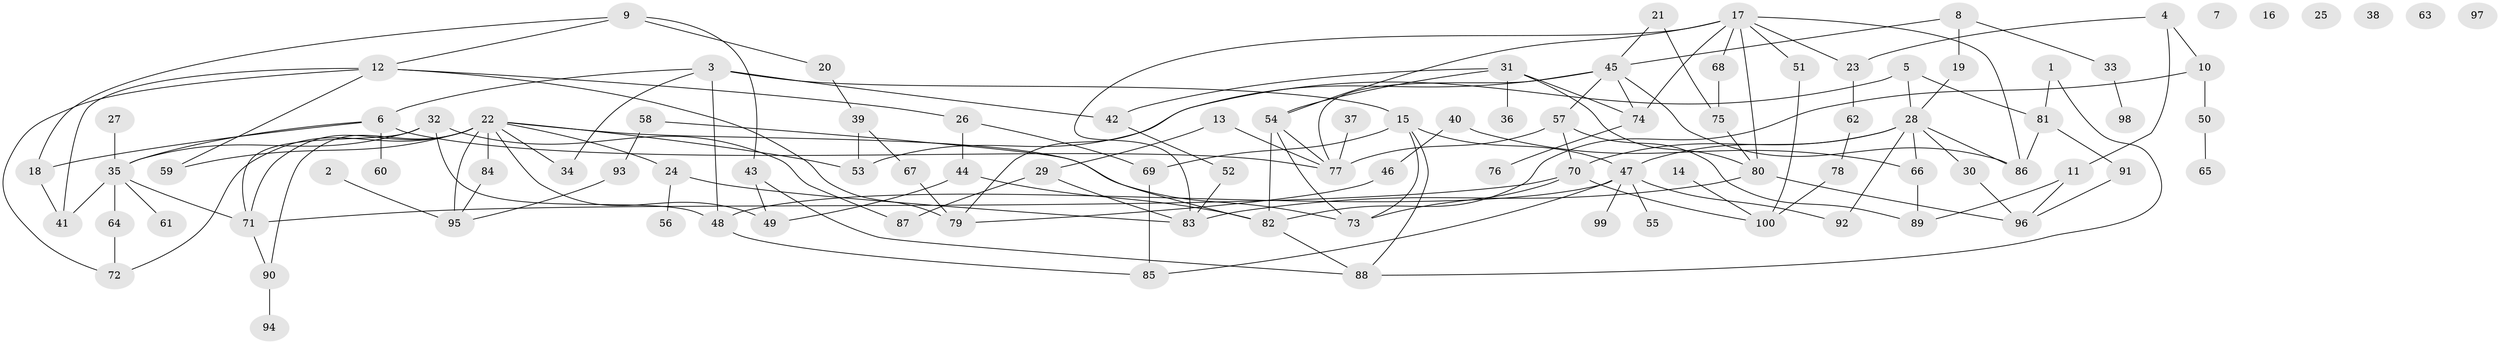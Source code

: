 // Generated by graph-tools (version 1.1) at 2025/39/03/09/25 04:39:47]
// undirected, 100 vertices, 149 edges
graph export_dot {
graph [start="1"]
  node [color=gray90,style=filled];
  1;
  2;
  3;
  4;
  5;
  6;
  7;
  8;
  9;
  10;
  11;
  12;
  13;
  14;
  15;
  16;
  17;
  18;
  19;
  20;
  21;
  22;
  23;
  24;
  25;
  26;
  27;
  28;
  29;
  30;
  31;
  32;
  33;
  34;
  35;
  36;
  37;
  38;
  39;
  40;
  41;
  42;
  43;
  44;
  45;
  46;
  47;
  48;
  49;
  50;
  51;
  52;
  53;
  54;
  55;
  56;
  57;
  58;
  59;
  60;
  61;
  62;
  63;
  64;
  65;
  66;
  67;
  68;
  69;
  70;
  71;
  72;
  73;
  74;
  75;
  76;
  77;
  78;
  79;
  80;
  81;
  82;
  83;
  84;
  85;
  86;
  87;
  88;
  89;
  90;
  91;
  92;
  93;
  94;
  95;
  96;
  97;
  98;
  99;
  100;
  1 -- 81;
  1 -- 88;
  2 -- 95;
  3 -- 6;
  3 -- 15;
  3 -- 34;
  3 -- 42;
  3 -- 48;
  4 -- 10;
  4 -- 11;
  4 -- 23;
  5 -- 28;
  5 -- 53;
  5 -- 81;
  6 -- 18;
  6 -- 35;
  6 -- 60;
  6 -- 77;
  8 -- 19;
  8 -- 33;
  8 -- 45;
  9 -- 12;
  9 -- 18;
  9 -- 20;
  9 -- 43;
  10 -- 50;
  10 -- 82;
  11 -- 89;
  11 -- 96;
  12 -- 26;
  12 -- 41;
  12 -- 59;
  12 -- 72;
  12 -- 79;
  13 -- 29;
  13 -- 77;
  14 -- 100;
  15 -- 47;
  15 -- 69;
  15 -- 73;
  15 -- 88;
  17 -- 23;
  17 -- 51;
  17 -- 54;
  17 -- 68;
  17 -- 74;
  17 -- 80;
  17 -- 83;
  17 -- 86;
  18 -- 41;
  19 -- 28;
  20 -- 39;
  21 -- 45;
  21 -- 75;
  22 -- 24;
  22 -- 34;
  22 -- 49;
  22 -- 53;
  22 -- 59;
  22 -- 71;
  22 -- 72;
  22 -- 73;
  22 -- 84;
  22 -- 90;
  22 -- 95;
  23 -- 62;
  24 -- 56;
  24 -- 83;
  26 -- 44;
  26 -- 69;
  27 -- 35;
  28 -- 30;
  28 -- 47;
  28 -- 66;
  28 -- 70;
  28 -- 86;
  28 -- 92;
  29 -- 83;
  29 -- 87;
  30 -- 96;
  31 -- 36;
  31 -- 42;
  31 -- 54;
  31 -- 74;
  31 -- 80;
  32 -- 35;
  32 -- 48;
  32 -- 71;
  32 -- 87;
  33 -- 98;
  35 -- 41;
  35 -- 61;
  35 -- 64;
  35 -- 71;
  37 -- 77;
  39 -- 53;
  39 -- 67;
  40 -- 46;
  40 -- 66;
  42 -- 52;
  43 -- 49;
  43 -- 88;
  44 -- 49;
  44 -- 82;
  45 -- 57;
  45 -- 74;
  45 -- 77;
  45 -- 79;
  45 -- 86;
  46 -- 79;
  47 -- 48;
  47 -- 55;
  47 -- 85;
  47 -- 92;
  47 -- 99;
  48 -- 85;
  50 -- 65;
  51 -- 100;
  52 -- 83;
  54 -- 73;
  54 -- 77;
  54 -- 82;
  57 -- 70;
  57 -- 77;
  57 -- 89;
  58 -- 82;
  58 -- 93;
  62 -- 78;
  64 -- 72;
  66 -- 89;
  67 -- 79;
  68 -- 75;
  69 -- 85;
  70 -- 71;
  70 -- 73;
  70 -- 100;
  71 -- 90;
  74 -- 76;
  75 -- 80;
  78 -- 100;
  80 -- 83;
  80 -- 96;
  81 -- 86;
  81 -- 91;
  82 -- 88;
  84 -- 95;
  90 -- 94;
  91 -- 96;
  93 -- 95;
}
